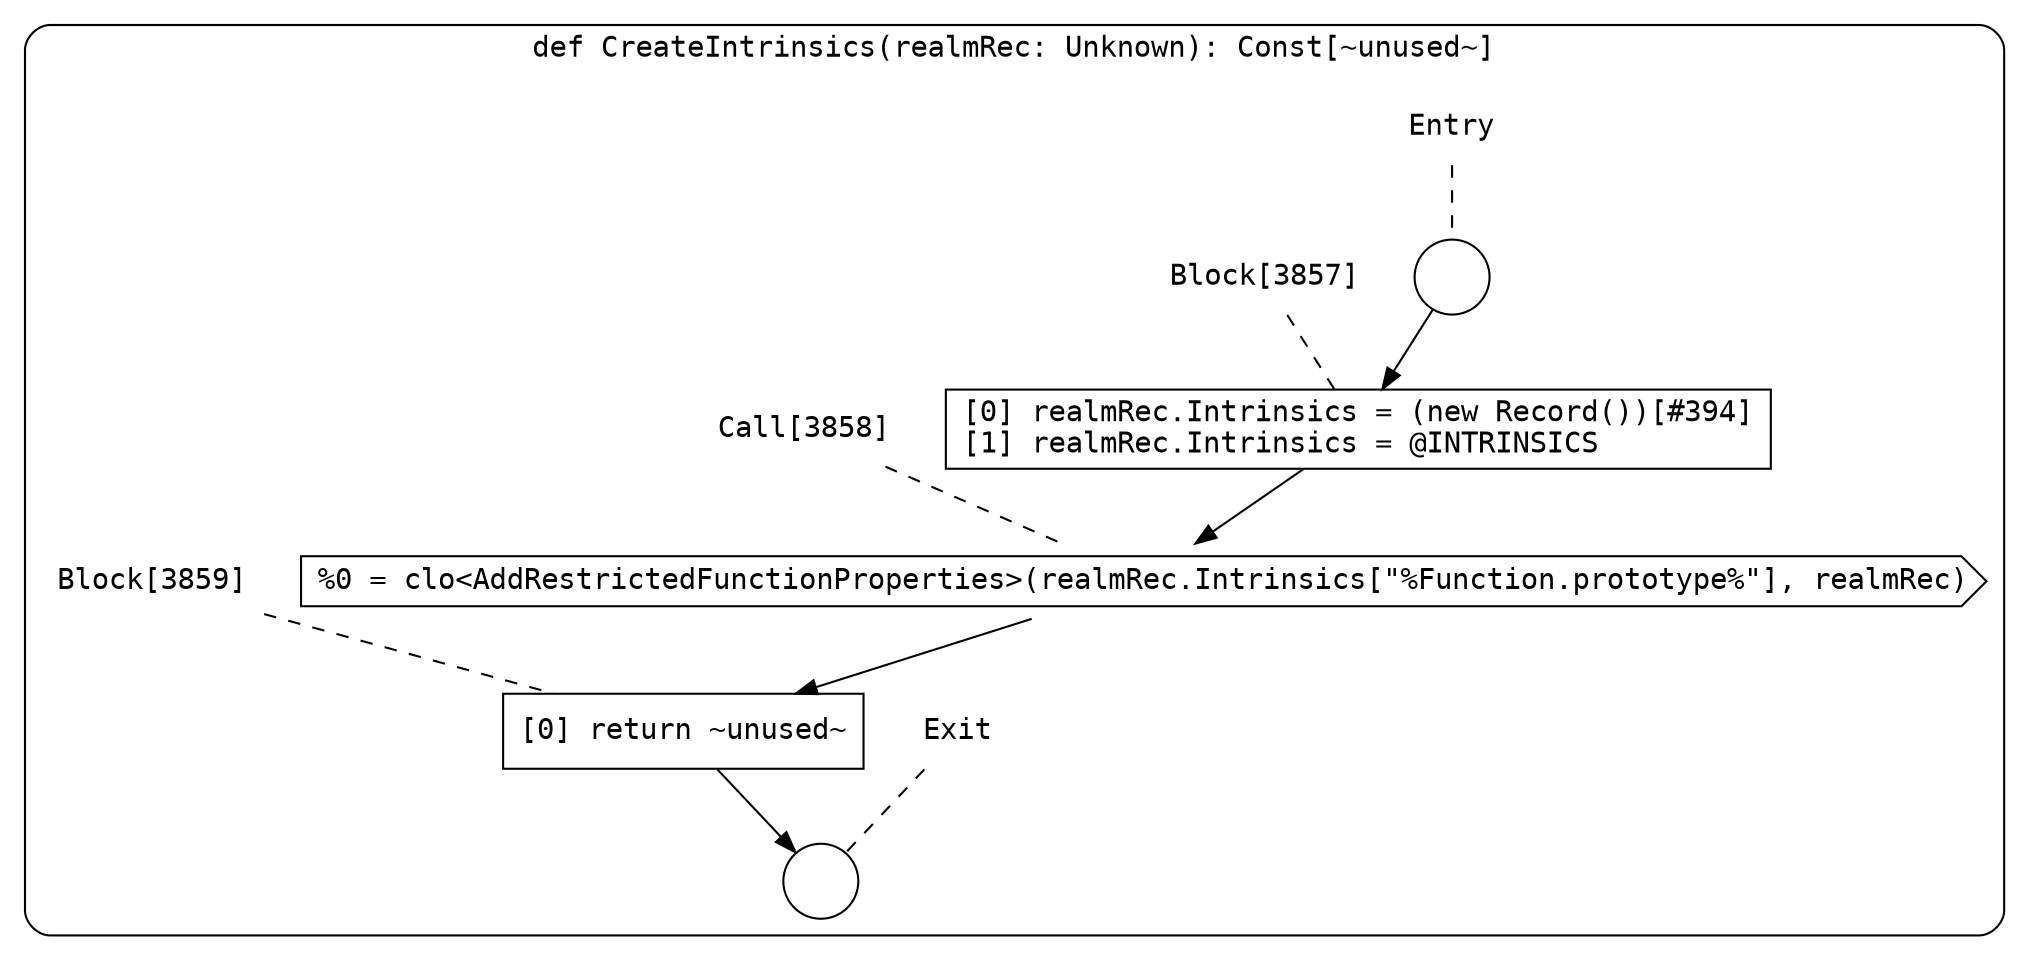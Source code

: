 digraph {
  graph [fontname = "Consolas"]
  node [fontname = "Consolas"]
  edge [fontname = "Consolas"]
  subgraph cluster1029 {
    label = "def CreateIntrinsics(realmRec: Unknown): Const[~unused~]"
    style = rounded
    cluster1029_entry_name [shape=none, label=<<font color="black">Entry</font>>]
    cluster1029_entry_name -> cluster1029_entry [arrowhead=none, color="black", style=dashed]
    cluster1029_entry [shape=circle label=" " color="black" fillcolor="white" style=filled]
    cluster1029_entry -> node3857 [color="black"]
    cluster1029_exit_name [shape=none, label=<<font color="black">Exit</font>>]
    cluster1029_exit_name -> cluster1029_exit [arrowhead=none, color="black", style=dashed]
    cluster1029_exit [shape=circle label=" " color="black" fillcolor="white" style=filled]
    node3857_name [shape=none, label=<<font color="black">Block[3857]</font>>]
    node3857_name -> node3857 [arrowhead=none, color="black", style=dashed]
    node3857 [shape=box, label=<<font color="black">[0] realmRec.Intrinsics = (new Record())[#394]<BR ALIGN="LEFT"/>[1] realmRec.Intrinsics = @INTRINSICS<BR ALIGN="LEFT"/></font>> color="black" fillcolor="white", style=filled]
    node3857 -> node3858 [color="black"]
    node3858_name [shape=none, label=<<font color="black">Call[3858]</font>>]
    node3858_name -> node3858 [arrowhead=none, color="black", style=dashed]
    node3858 [shape=cds, label=<<font color="black">%0 = clo&lt;AddRestrictedFunctionProperties&gt;(realmRec.Intrinsics[&quot;%Function.prototype%&quot;], realmRec)</font>> color="black" fillcolor="white", style=filled]
    node3858 -> node3859 [color="black"]
    node3859_name [shape=none, label=<<font color="black">Block[3859]</font>>]
    node3859_name -> node3859 [arrowhead=none, color="black", style=dashed]
    node3859 [shape=box, label=<<font color="black">[0] return ~unused~<BR ALIGN="LEFT"/></font>> color="black" fillcolor="white", style=filled]
    node3859 -> cluster1029_exit [color="black"]
  }
}